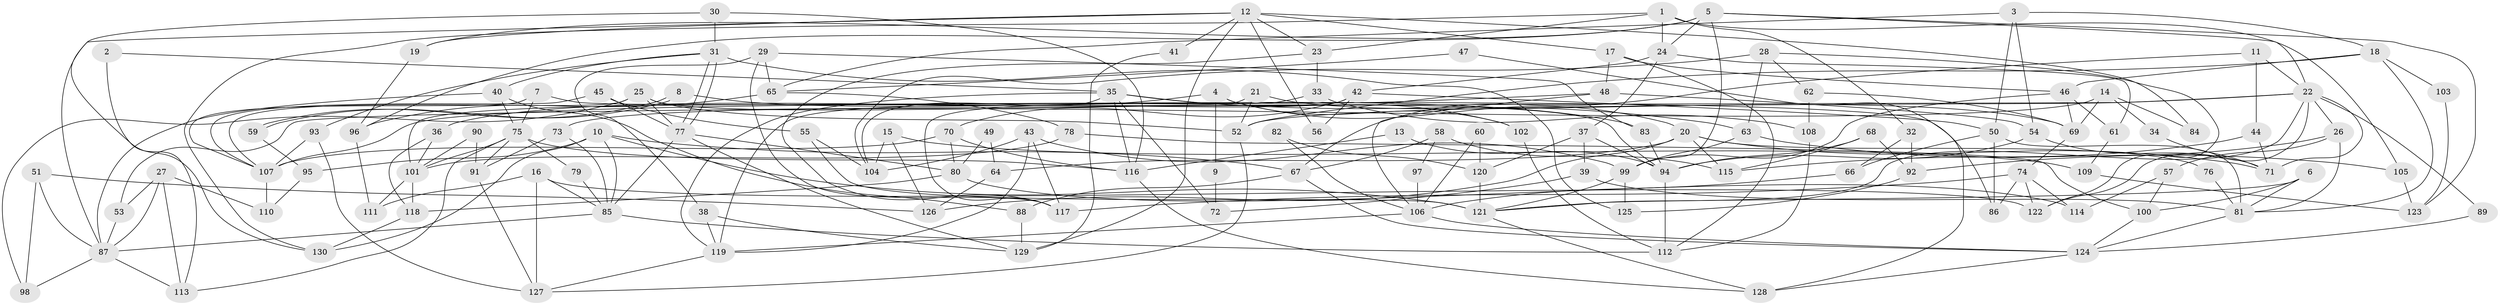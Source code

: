 // coarse degree distribution, {6: 0.175, 11: 0.05, 5: 0.075, 10: 0.05, 2: 0.075, 7: 0.075, 3: 0.075, 4: 0.075, 8: 0.175, 9: 0.075, 12: 0.05, 13: 0.05}
// Generated by graph-tools (version 1.1) at 2025/37/03/04/25 23:37:08]
// undirected, 130 vertices, 260 edges
graph export_dot {
  node [color=gray90,style=filled];
  1;
  2;
  3;
  4;
  5;
  6;
  7;
  8;
  9;
  10;
  11;
  12;
  13;
  14;
  15;
  16;
  17;
  18;
  19;
  20;
  21;
  22;
  23;
  24;
  25;
  26;
  27;
  28;
  29;
  30;
  31;
  32;
  33;
  34;
  35;
  36;
  37;
  38;
  39;
  40;
  41;
  42;
  43;
  44;
  45;
  46;
  47;
  48;
  49;
  50;
  51;
  52;
  53;
  54;
  55;
  56;
  57;
  58;
  59;
  60;
  61;
  62;
  63;
  64;
  65;
  66;
  67;
  68;
  69;
  70;
  71;
  72;
  73;
  74;
  75;
  76;
  77;
  78;
  79;
  80;
  81;
  82;
  83;
  84;
  85;
  86;
  87;
  88;
  89;
  90;
  91;
  92;
  93;
  94;
  95;
  96;
  97;
  98;
  99;
  100;
  101;
  102;
  103;
  104;
  105;
  106;
  107;
  108;
  109;
  110;
  111;
  112;
  113;
  114;
  115;
  116;
  117;
  118;
  119;
  120;
  121;
  122;
  123;
  124;
  125;
  126;
  127;
  128;
  129;
  130;
  1 -- 24;
  1 -- 23;
  1 -- 32;
  1 -- 105;
  1 -- 130;
  2 -- 35;
  2 -- 113;
  3 -- 50;
  3 -- 18;
  3 -- 54;
  3 -- 65;
  4 -- 102;
  4 -- 36;
  4 -- 9;
  4 -- 20;
  5 -- 22;
  5 -- 99;
  5 -- 19;
  5 -- 24;
  5 -- 96;
  5 -- 123;
  6 -- 100;
  6 -- 81;
  6 -- 121;
  7 -- 107;
  7 -- 86;
  7 -- 75;
  8 -- 59;
  8 -- 59;
  8 -- 83;
  9 -- 72;
  10 -- 85;
  10 -- 121;
  10 -- 67;
  10 -- 95;
  10 -- 130;
  11 -- 44;
  11 -- 22;
  11 -- 67;
  12 -- 19;
  12 -- 17;
  12 -- 23;
  12 -- 41;
  12 -- 56;
  12 -- 84;
  12 -- 87;
  12 -- 129;
  13 -- 116;
  13 -- 94;
  14 -- 69;
  14 -- 73;
  14 -- 34;
  14 -- 84;
  15 -- 126;
  15 -- 104;
  15 -- 109;
  16 -- 122;
  16 -- 85;
  16 -- 111;
  16 -- 127;
  17 -- 48;
  17 -- 46;
  17 -- 112;
  18 -- 46;
  18 -- 52;
  18 -- 81;
  18 -- 103;
  19 -- 96;
  20 -- 71;
  20 -- 64;
  20 -- 76;
  20 -- 115;
  20 -- 126;
  21 -- 52;
  21 -- 101;
  21 -- 69;
  22 -- 121;
  22 -- 52;
  22 -- 26;
  22 -- 53;
  22 -- 71;
  22 -- 89;
  22 -- 122;
  23 -- 117;
  23 -- 33;
  24 -- 42;
  24 -- 37;
  24 -- 61;
  25 -- 77;
  25 -- 107;
  25 -- 52;
  25 -- 94;
  25 -- 98;
  26 -- 92;
  26 -- 57;
  26 -- 81;
  27 -- 87;
  27 -- 53;
  27 -- 110;
  27 -- 113;
  28 -- 122;
  28 -- 63;
  28 -- 62;
  28 -- 104;
  29 -- 65;
  29 -- 38;
  29 -- 83;
  29 -- 117;
  30 -- 31;
  30 -- 130;
  30 -- 116;
  31 -- 77;
  31 -- 77;
  31 -- 93;
  31 -- 40;
  31 -- 125;
  32 -- 66;
  32 -- 92;
  33 -- 117;
  33 -- 108;
  34 -- 71;
  35 -- 116;
  35 -- 119;
  35 -- 63;
  35 -- 72;
  35 -- 102;
  35 -- 104;
  36 -- 101;
  36 -- 118;
  37 -- 94;
  37 -- 39;
  37 -- 120;
  38 -- 119;
  38 -- 129;
  39 -- 81;
  39 -- 72;
  40 -- 87;
  40 -- 75;
  40 -- 88;
  41 -- 129;
  42 -- 119;
  42 -- 70;
  42 -- 50;
  42 -- 56;
  43 -- 104;
  43 -- 99;
  43 -- 117;
  43 -- 119;
  44 -- 71;
  44 -- 115;
  45 -- 55;
  45 -- 77;
  45 -- 107;
  46 -- 69;
  46 -- 61;
  46 -- 99;
  47 -- 65;
  47 -- 128;
  48 -- 107;
  48 -- 54;
  48 -- 106;
  49 -- 80;
  49 -- 64;
  50 -- 81;
  50 -- 66;
  50 -- 86;
  51 -- 98;
  51 -- 87;
  51 -- 126;
  52 -- 127;
  53 -- 87;
  54 -- 94;
  54 -- 71;
  55 -- 104;
  55 -- 121;
  57 -- 100;
  57 -- 114;
  58 -- 115;
  58 -- 67;
  58 -- 97;
  59 -- 95;
  60 -- 106;
  60 -- 120;
  61 -- 109;
  62 -- 108;
  62 -- 69;
  63 -- 99;
  63 -- 105;
  64 -- 126;
  65 -- 96;
  65 -- 78;
  66 -- 106;
  67 -- 88;
  67 -- 124;
  68 -- 94;
  68 -- 92;
  68 -- 115;
  69 -- 74;
  70 -- 116;
  70 -- 80;
  70 -- 107;
  73 -- 91;
  73 -- 85;
  74 -- 117;
  74 -- 86;
  74 -- 114;
  74 -- 122;
  75 -- 79;
  75 -- 91;
  75 -- 101;
  75 -- 113;
  75 -- 116;
  76 -- 81;
  77 -- 129;
  77 -- 80;
  77 -- 85;
  78 -- 101;
  78 -- 100;
  79 -- 85;
  80 -- 114;
  80 -- 118;
  81 -- 124;
  82 -- 106;
  82 -- 120;
  83 -- 94;
  85 -- 87;
  85 -- 112;
  87 -- 113;
  87 -- 98;
  88 -- 129;
  89 -- 124;
  90 -- 101;
  90 -- 91;
  91 -- 127;
  92 -- 125;
  93 -- 107;
  93 -- 127;
  94 -- 112;
  95 -- 110;
  96 -- 111;
  97 -- 106;
  99 -- 121;
  99 -- 125;
  100 -- 124;
  101 -- 118;
  101 -- 111;
  102 -- 112;
  103 -- 123;
  105 -- 123;
  106 -- 124;
  106 -- 119;
  107 -- 110;
  108 -- 112;
  109 -- 123;
  116 -- 128;
  118 -- 130;
  119 -- 127;
  120 -- 121;
  121 -- 128;
  124 -- 128;
}
